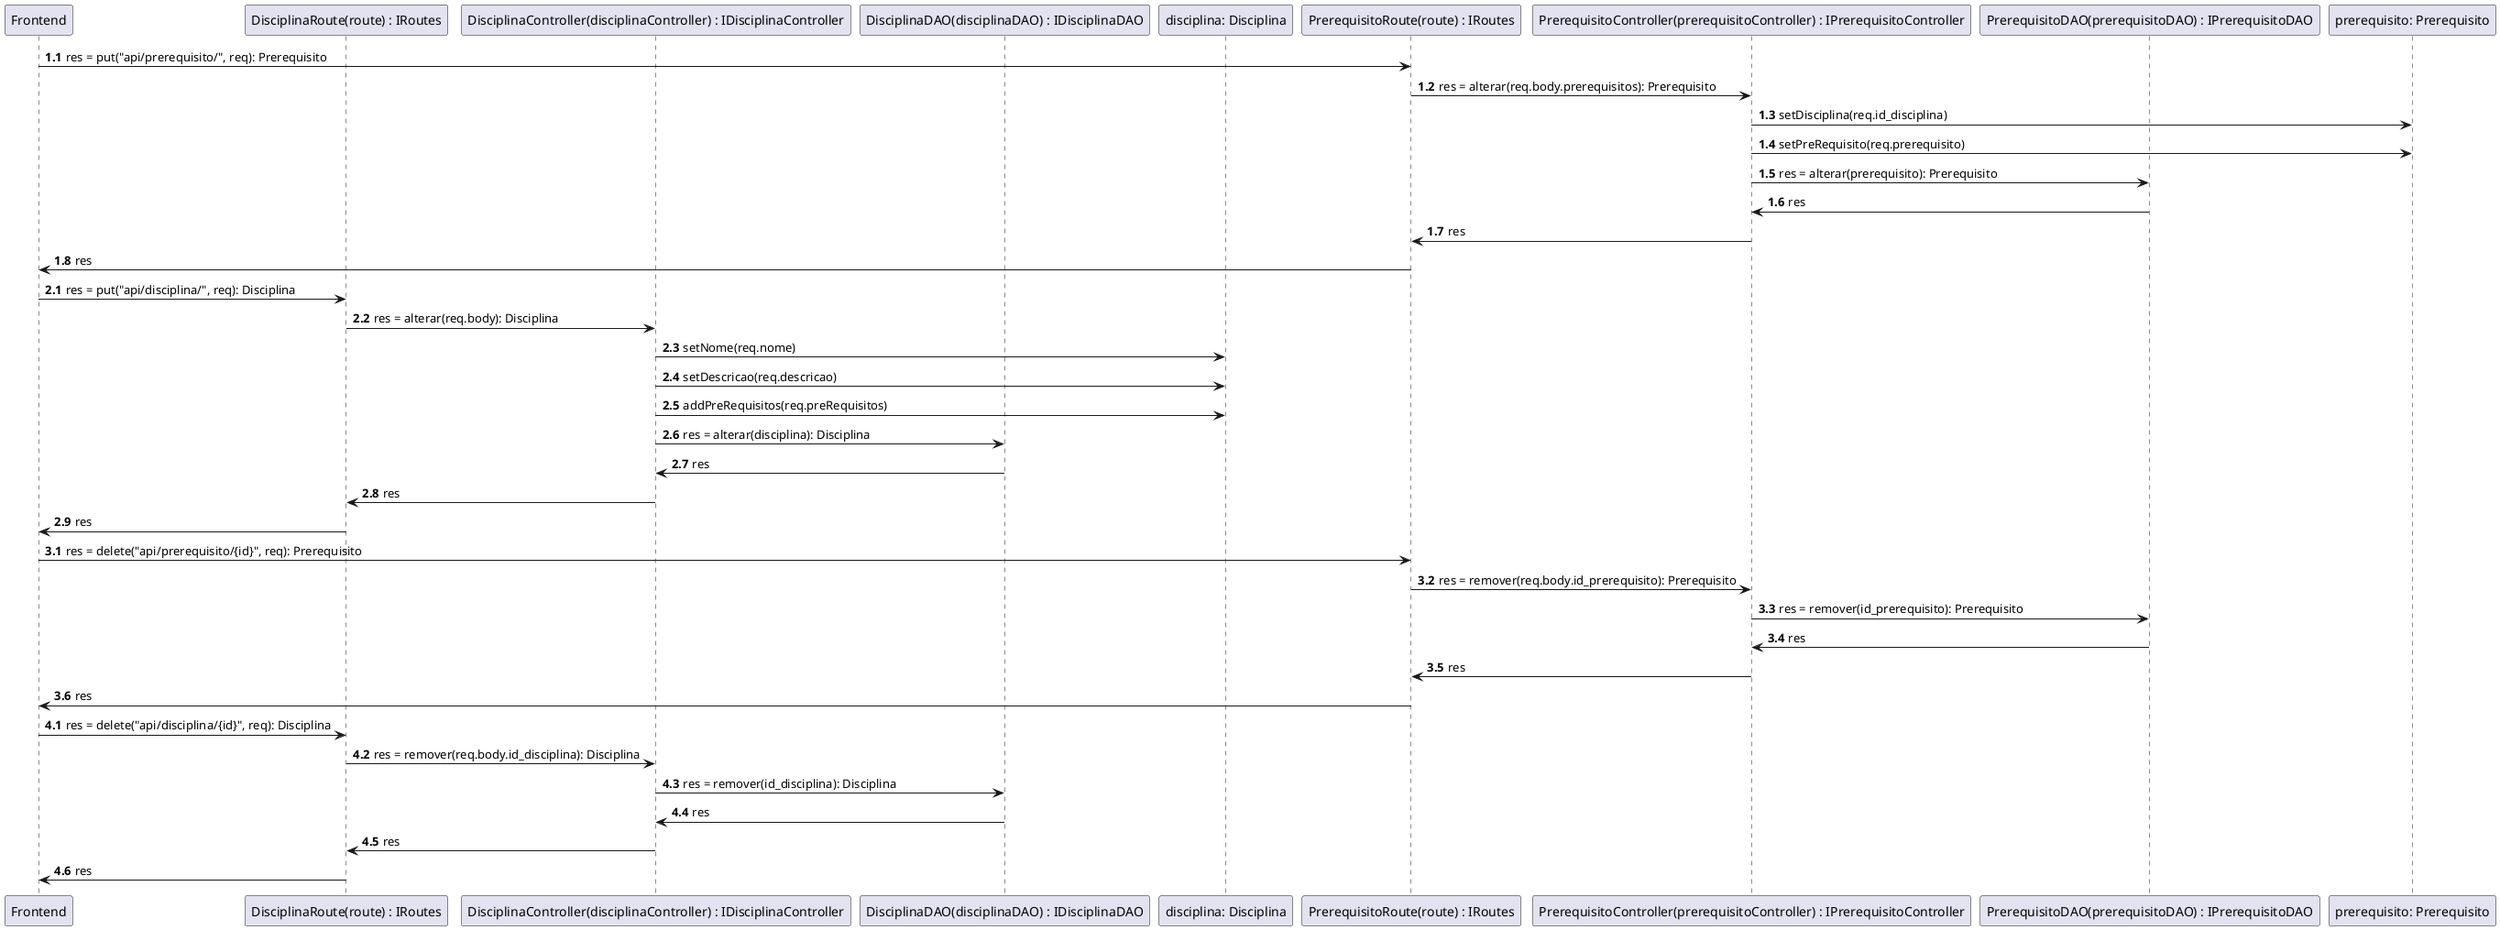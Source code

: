 @startuml Diagrama de Sequencia

participant Frontend as Frontend
participant "DisciplinaRoute(route) : IRoutes" as Routes
participant "DisciplinaController(disciplinaController) : IDisciplinaController" as DisciplinaController
participant "DisciplinaDAO(disciplinaDAO) : IDisciplinaDAO" as DisciplinaDAO
participant "disciplina: Disciplina" as Disciplina
participant "PrerequisitoRoute(route) : IRoutes" as PRoutes
participant "PrerequisitoController(prerequisitoController) : IPrerequisitoController" as PrerequisitoController
participant "PrerequisitoDAO(prerequisitoDAO) : IPrerequisitoDAO" as PrerequisitoDAO
participant "prerequisito: Prerequisito" as Prerequisito

' Atualizar prerequisitos
autonumber 1.1
Frontend->PRoutes: res = put("api/prerequisito/", req): Prerequisito
PRoutes->PrerequisitoController: res = alterar(req.body.prerequisitos): Prerequisito
PrerequisitoController->Prerequisito: setDisciplina(req.id_disciplina)
PrerequisitoController->Prerequisito: setPreRequisito(req.prerequisito)
PrerequisitoController->PrerequisitoDAO: res = alterar(prerequisito): Prerequisito
PrerequisitoDAO->PrerequisitoController: res
PrerequisitoController->PRoutes: res
PRoutes->Frontend: res

' Atualizar disciplina
autonumber inc A
Frontend->Routes: res = put("api/disciplina/", req): Disciplina
Routes -> DisciplinaController: res = alterar(req.body): Disciplina
DisciplinaController->Disciplina: setNome(req.nome)
DisciplinaController->Disciplina: setDescricao(req.descricao)
DisciplinaController->Disciplina: addPreRequisitos(req.preRequisitos)
DisciplinaController->DisciplinaDAO: res = alterar(disciplina): Disciplina
DisciplinaDAO->DisciplinaController: res
DisciplinaController->Routes: res
Routes->Frontend: res

' Remover prerequisitos
autonumber inc A
Frontend->PRoutes: res = delete("api/prerequisito/{id}", req): Prerequisito
PRoutes->PrerequisitoController: res = remover(req.body.id_prerequisito): Prerequisito
PrerequisitoController->PrerequisitoDAO: res = remover(id_prerequisito): Prerequisito
PrerequisitoDAO->PrerequisitoController: res
PrerequisitoController->PRoutes: res
PRoutes->Frontend: res

' Remover disciplina
autonumber inc A
Frontend->Routes: res = delete("api/disciplina/{id}", req): Disciplina
Routes -> DisciplinaController: res = remover(req.body.id_disciplina): Disciplina
DisciplinaController->DisciplinaDAO: res = remover(id_disciplina): Disciplina
DisciplinaDAO->DisciplinaController: res
DisciplinaController->Routes: res
Routes->Frontend: res
